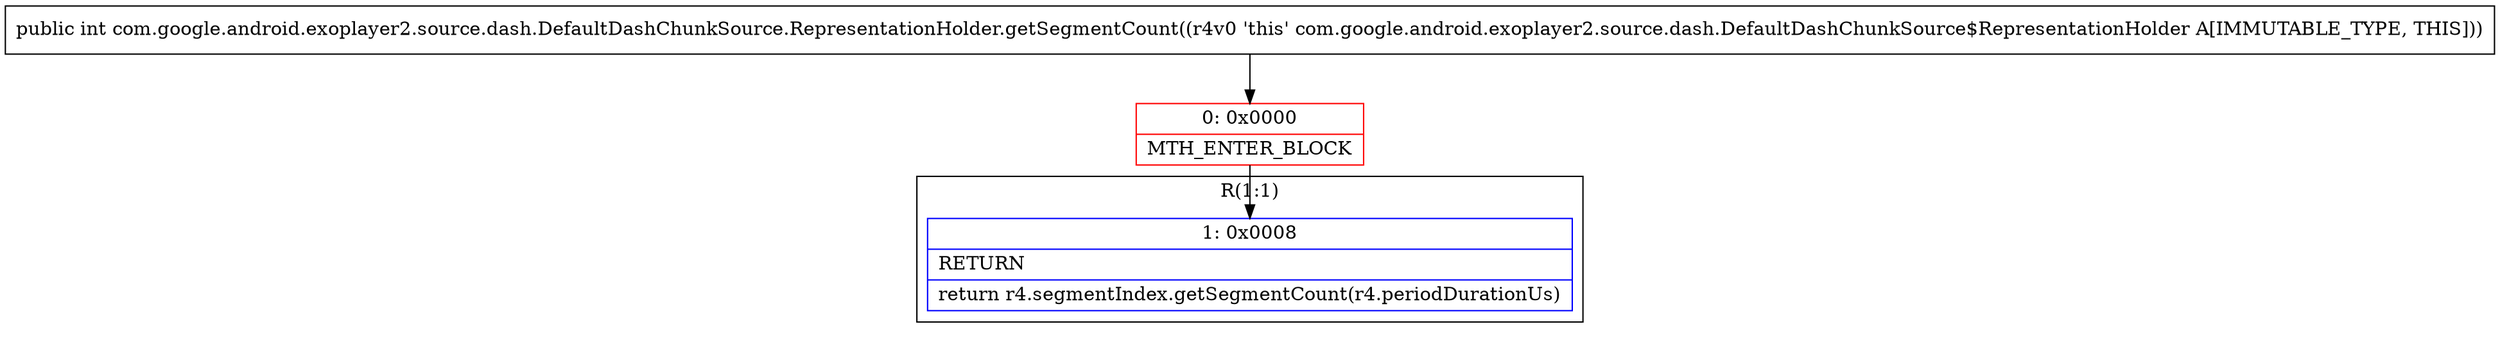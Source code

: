 digraph "CFG forcom.google.android.exoplayer2.source.dash.DefaultDashChunkSource.RepresentationHolder.getSegmentCount()I" {
subgraph cluster_Region_1662810212 {
label = "R(1:1)";
node [shape=record,color=blue];
Node_1 [shape=record,label="{1\:\ 0x0008|RETURN\l|return r4.segmentIndex.getSegmentCount(r4.periodDurationUs)\l}"];
}
Node_0 [shape=record,color=red,label="{0\:\ 0x0000|MTH_ENTER_BLOCK\l}"];
MethodNode[shape=record,label="{public int com.google.android.exoplayer2.source.dash.DefaultDashChunkSource.RepresentationHolder.getSegmentCount((r4v0 'this' com.google.android.exoplayer2.source.dash.DefaultDashChunkSource$RepresentationHolder A[IMMUTABLE_TYPE, THIS])) }"];
MethodNode -> Node_0;
Node_0 -> Node_1;
}

